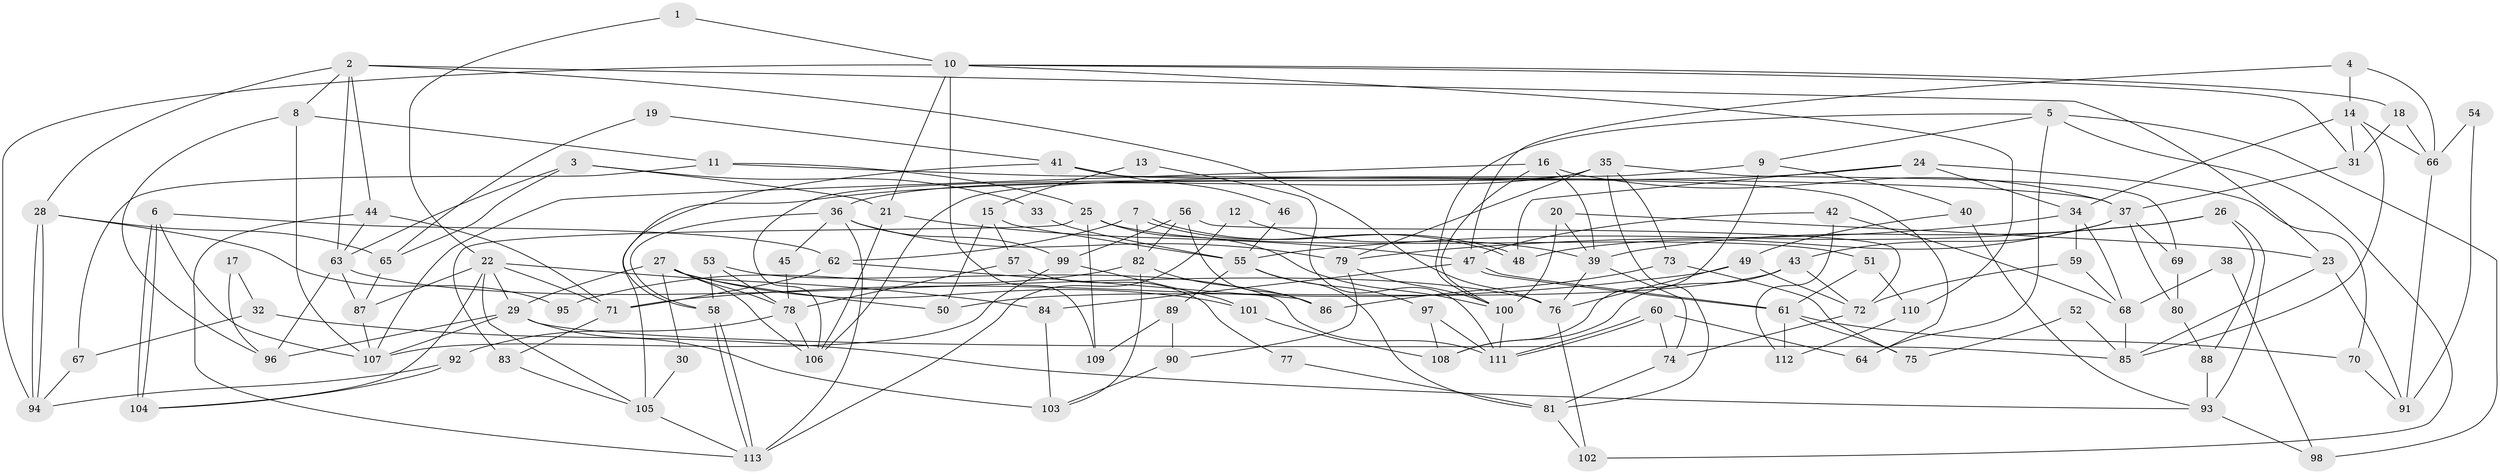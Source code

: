 // Generated by graph-tools (version 1.1) at 2025/11/02/27/25 16:11:24]
// undirected, 113 vertices, 226 edges
graph export_dot {
graph [start="1"]
  node [color=gray90,style=filled];
  1;
  2;
  3;
  4;
  5;
  6;
  7;
  8;
  9;
  10;
  11;
  12;
  13;
  14;
  15;
  16;
  17;
  18;
  19;
  20;
  21;
  22;
  23;
  24;
  25;
  26;
  27;
  28;
  29;
  30;
  31;
  32;
  33;
  34;
  35;
  36;
  37;
  38;
  39;
  40;
  41;
  42;
  43;
  44;
  45;
  46;
  47;
  48;
  49;
  50;
  51;
  52;
  53;
  54;
  55;
  56;
  57;
  58;
  59;
  60;
  61;
  62;
  63;
  64;
  65;
  66;
  67;
  68;
  69;
  70;
  71;
  72;
  73;
  74;
  75;
  76;
  77;
  78;
  79;
  80;
  81;
  82;
  83;
  84;
  85;
  86;
  87;
  88;
  89;
  90;
  91;
  92;
  93;
  94;
  95;
  96;
  97;
  98;
  99;
  100;
  101;
  102;
  103;
  104;
  105;
  106;
  107;
  108;
  109;
  110;
  111;
  112;
  113;
  1 -- 22;
  1 -- 10;
  2 -- 44;
  2 -- 76;
  2 -- 8;
  2 -- 23;
  2 -- 28;
  2 -- 63;
  3 -- 63;
  3 -- 65;
  3 -- 21;
  3 -- 33;
  4 -- 66;
  4 -- 47;
  4 -- 14;
  5 -- 9;
  5 -- 100;
  5 -- 64;
  5 -- 98;
  5 -- 102;
  6 -- 104;
  6 -- 104;
  6 -- 107;
  6 -- 62;
  7 -- 48;
  7 -- 48;
  7 -- 62;
  7 -- 82;
  8 -- 107;
  8 -- 11;
  8 -- 96;
  9 -- 106;
  9 -- 108;
  9 -- 40;
  10 -- 31;
  10 -- 21;
  10 -- 18;
  10 -- 94;
  10 -- 109;
  10 -- 110;
  11 -- 37;
  11 -- 25;
  11 -- 67;
  12 -- 39;
  12 -- 113;
  13 -- 111;
  13 -- 15;
  14 -- 34;
  14 -- 31;
  14 -- 66;
  14 -- 85;
  15 -- 55;
  15 -- 50;
  15 -- 57;
  16 -- 100;
  16 -- 107;
  16 -- 37;
  16 -- 39;
  17 -- 96;
  17 -- 32;
  18 -- 66;
  18 -- 31;
  19 -- 65;
  19 -- 41;
  20 -- 23;
  20 -- 39;
  20 -- 100;
  21 -- 106;
  21 -- 47;
  22 -- 71;
  22 -- 87;
  22 -- 29;
  22 -- 84;
  22 -- 104;
  22 -- 105;
  23 -- 85;
  23 -- 91;
  24 -- 105;
  24 -- 48;
  24 -- 34;
  24 -- 70;
  25 -- 100;
  25 -- 51;
  25 -- 83;
  25 -- 109;
  26 -- 39;
  26 -- 55;
  26 -- 88;
  26 -- 93;
  27 -- 29;
  27 -- 78;
  27 -- 30;
  27 -- 50;
  27 -- 101;
  27 -- 106;
  28 -- 94;
  28 -- 94;
  28 -- 65;
  28 -- 95;
  29 -- 96;
  29 -- 85;
  29 -- 103;
  29 -- 107;
  30 -- 105;
  31 -- 37;
  32 -- 93;
  32 -- 67;
  33 -- 55;
  34 -- 79;
  34 -- 59;
  34 -- 68;
  35 -- 69;
  35 -- 106;
  35 -- 36;
  35 -- 73;
  35 -- 79;
  35 -- 81;
  36 -- 113;
  36 -- 45;
  36 -- 58;
  36 -- 79;
  36 -- 99;
  37 -- 43;
  37 -- 48;
  37 -- 69;
  37 -- 80;
  38 -- 68;
  38 -- 98;
  39 -- 74;
  39 -- 76;
  40 -- 49;
  40 -- 93;
  41 -- 64;
  41 -- 58;
  41 -- 46;
  42 -- 47;
  42 -- 68;
  42 -- 112;
  43 -- 108;
  43 -- 50;
  43 -- 72;
  44 -- 63;
  44 -- 113;
  44 -- 71;
  45 -- 78;
  46 -- 55;
  47 -- 61;
  47 -- 61;
  47 -- 84;
  49 -- 72;
  49 -- 71;
  49 -- 76;
  51 -- 61;
  51 -- 110;
  52 -- 75;
  52 -- 85;
  53 -- 58;
  53 -- 111;
  53 -- 78;
  54 -- 91;
  54 -- 66;
  55 -- 81;
  55 -- 89;
  55 -- 97;
  56 -- 72;
  56 -- 82;
  56 -- 86;
  56 -- 99;
  57 -- 78;
  57 -- 77;
  58 -- 113;
  58 -- 113;
  59 -- 68;
  59 -- 72;
  60 -- 111;
  60 -- 111;
  60 -- 74;
  60 -- 64;
  61 -- 112;
  61 -- 70;
  61 -- 75;
  62 -- 86;
  62 -- 71;
  63 -- 76;
  63 -- 87;
  63 -- 96;
  65 -- 87;
  66 -- 91;
  67 -- 94;
  68 -- 85;
  69 -- 80;
  70 -- 91;
  71 -- 83;
  72 -- 74;
  73 -- 86;
  73 -- 75;
  74 -- 81;
  76 -- 102;
  77 -- 81;
  78 -- 92;
  78 -- 106;
  79 -- 90;
  79 -- 100;
  80 -- 88;
  81 -- 102;
  82 -- 103;
  82 -- 86;
  82 -- 95;
  83 -- 105;
  84 -- 103;
  87 -- 107;
  88 -- 93;
  89 -- 90;
  89 -- 109;
  90 -- 103;
  92 -- 94;
  92 -- 104;
  93 -- 98;
  97 -- 111;
  97 -- 108;
  99 -- 101;
  99 -- 107;
  100 -- 111;
  101 -- 108;
  105 -- 113;
  110 -- 112;
}
